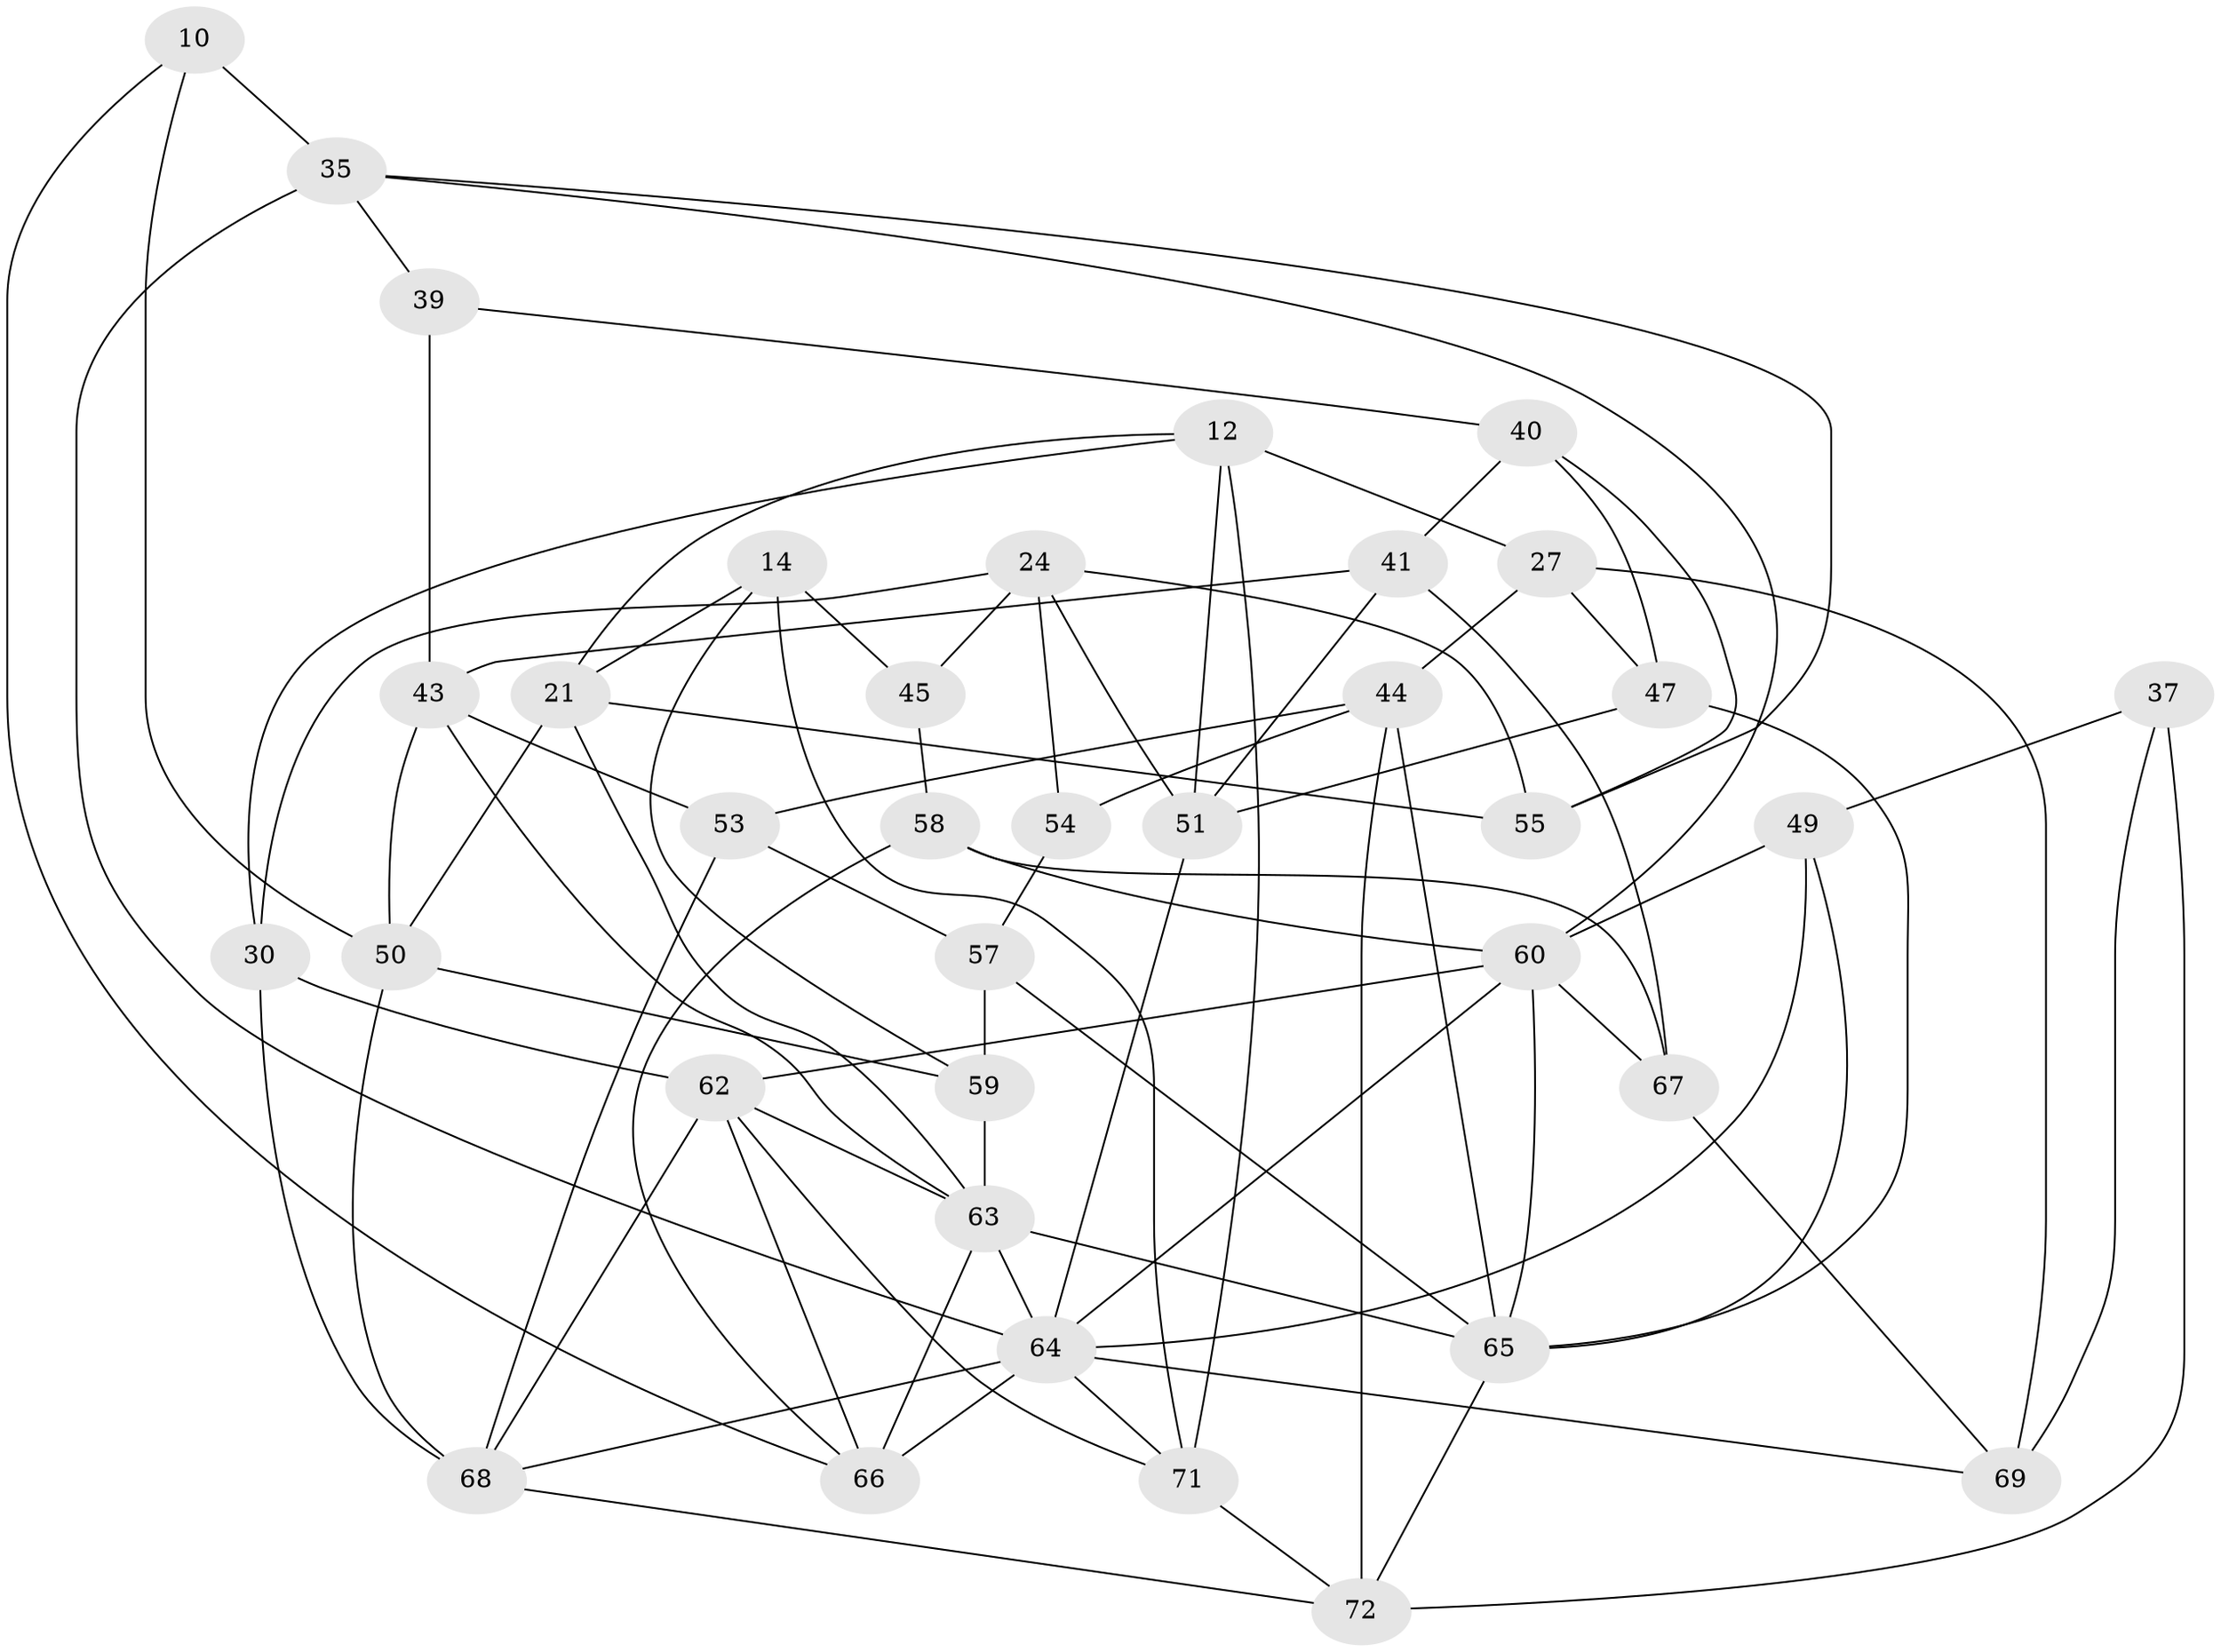 // original degree distribution, {4: 1.0}
// Generated by graph-tools (version 1.1) at 2025/57/03/09/25 04:57:02]
// undirected, 36 vertices, 84 edges
graph export_dot {
graph [start="1"]
  node [color=gray90,style=filled];
  10;
  12 [super="+1"];
  14;
  21 [super="+5"];
  24 [super="+11"];
  27;
  30;
  35 [super="+9"];
  37;
  39;
  40;
  41;
  43 [super="+16"];
  44 [super="+34+18"];
  45;
  47;
  49 [super="+7"];
  50 [super="+3+22"];
  51 [super="+15"];
  53;
  54;
  55;
  57;
  58 [super="+17"];
  59 [super="+38"];
  60 [super="+13+28+33"];
  62 [super="+20+29"];
  63 [super="+48+25"];
  64 [super="+2+56+4+61+46"];
  65 [super="+32+36"];
  66 [super="+52+42"];
  67;
  68 [super="+19+23"];
  69;
  71 [super="+70"];
  72 [super="+31"];
  10 -- 50;
  10 -- 35 [weight=2];
  10 -- 66;
  12 -- 27;
  12 -- 30;
  12 -- 71 [weight=2];
  12 -- 21;
  12 -- 51;
  14 -- 21;
  14 -- 45;
  14 -- 71;
  14 -- 59;
  21 -- 55;
  21 -- 50 [weight=2];
  21 -- 63;
  24 -- 30;
  24 -- 55;
  24 -- 51 [weight=2];
  24 -- 45;
  24 -- 54;
  27 -- 69;
  27 -- 47;
  27 -- 44;
  30 -- 62;
  30 -- 68;
  35 -- 55;
  35 -- 39;
  35 -- 64;
  35 -- 60;
  37 -- 49;
  37 -- 72 [weight=2];
  37 -- 69;
  39 -- 43 [weight=2];
  39 -- 40;
  40 -- 47;
  40 -- 41;
  40 -- 55;
  41 -- 51;
  41 -- 67;
  41 -- 43;
  43 -- 53;
  43 -- 50;
  43 -- 63;
  44 -- 54 [weight=2];
  44 -- 72 [weight=2];
  44 -- 65 [weight=2];
  44 -- 53;
  45 -- 58 [weight=2];
  47 -- 51;
  47 -- 65;
  49 -- 64 [weight=2];
  49 -- 65 [weight=2];
  49 -- 60;
  50 -- 59 [weight=2];
  50 -- 68 [weight=2];
  51 -- 64;
  53 -- 57;
  53 -- 68;
  54 -- 57;
  57 -- 65;
  57 -- 59;
  58 -- 67;
  58 -- 66 [weight=2];
  58 -- 60;
  59 -- 63 [weight=2];
  60 -- 65;
  60 -- 64 [weight=2];
  60 -- 62 [weight=3];
  60 -- 67;
  62 -- 68;
  62 -- 66;
  62 -- 63;
  62 -- 71;
  63 -- 64 [weight=2];
  63 -- 65 [weight=2];
  63 -- 66;
  64 -- 66 [weight=3];
  64 -- 68;
  64 -- 69;
  64 -- 71;
  65 -- 72;
  67 -- 69;
  68 -- 72 [weight=2];
  71 -- 72;
}
